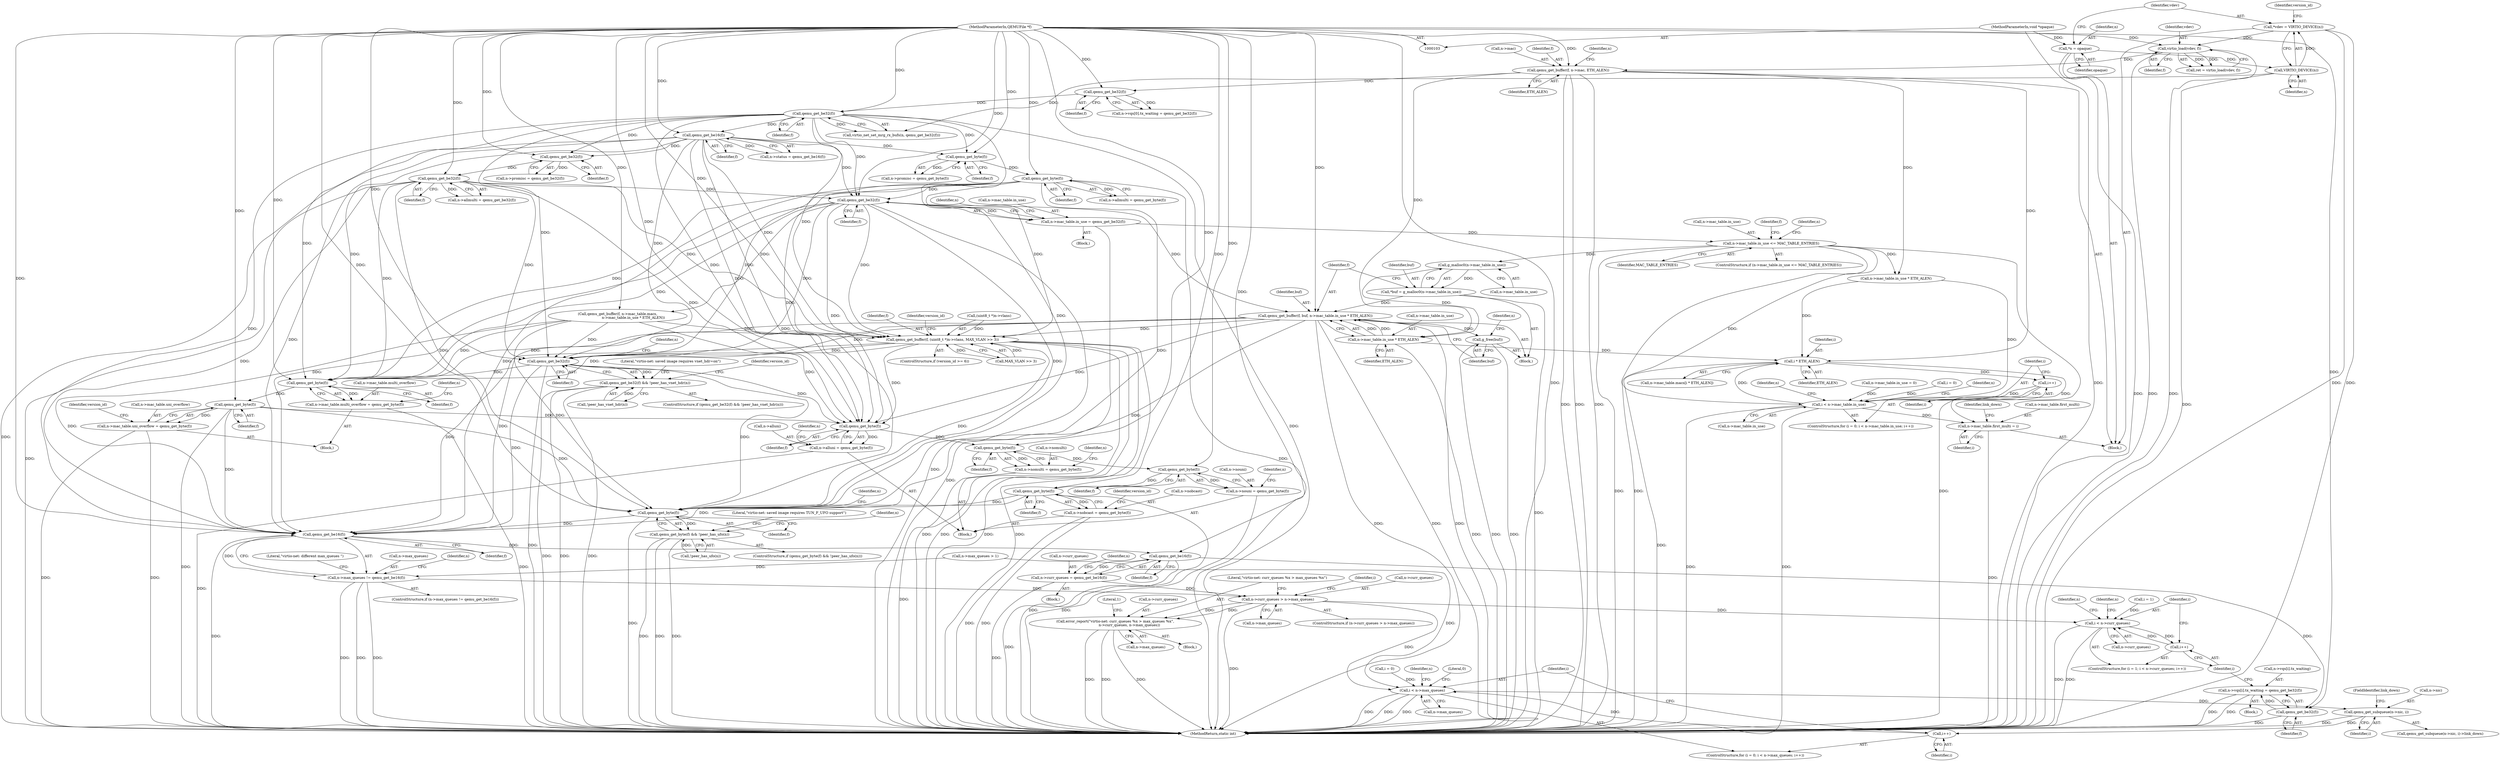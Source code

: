 digraph "0_qemu_eea750a5623ddac7a61982eec8f1c93481857578@API" {
"1000254" [label="(Call,g_malloc0(n->mac_table.in_use))"];
"1000221" [label="(Call,n->mac_table.in_use <= MAC_TABLE_ENTRIES)"];
"1000212" [label="(Call,n->mac_table.in_use = qemu_get_be32(f))"];
"1000218" [label="(Call,qemu_get_be32(f))"];
"1000159" [label="(Call,qemu_get_be32(f))"];
"1000155" [label="(Call,qemu_get_be32(f))"];
"1000141" [label="(Call,qemu_get_buffer(f, n->mac, ETH_ALEN))"];
"1000133" [label="(Call,virtio_load(vdev, f))"];
"1000113" [label="(Call,*vdev = VIRTIO_DEVICE(n))"];
"1000115" [label="(Call,VIRTIO_DEVICE(n))"];
"1000109" [label="(Call,*n = opaque)"];
"1000105" [label="(MethodParameterIn,void *opaque)"];
"1000104" [label="(MethodParameterIn,QEMUFile *f)"];
"1000205" [label="(Call,qemu_get_byte(f))"];
"1000199" [label="(Call,qemu_get_byte(f))"];
"1000169" [label="(Call,qemu_get_be16(f))"];
"1000191" [label="(Call,qemu_get_be32(f))"];
"1000185" [label="(Call,qemu_get_be32(f))"];
"1000252" [label="(Call,*buf = g_malloc0(n->mac_table.in_use))"];
"1000260" [label="(Call,qemu_get_buffer(f, buf, n->mac_table.in_use * ETH_ALEN))"];
"1000270" [label="(Call,g_free(buf))"];
"1000296" [label="(Call,qemu_get_buffer(f, (uint8_t *)n->vlans, MAX_VLAN >> 3))"];
"1000313" [label="(Call,qemu_get_be32(f))"];
"1000312" [label="(Call,qemu_get_be32(f) && !peer_has_vnet_hdr(n))"];
"1000335" [label="(Call,qemu_get_byte(f))"];
"1000329" [label="(Call,n->mac_table.multi_overflow = qemu_get_byte(f))"];
"1000343" [label="(Call,qemu_get_byte(f))"];
"1000337" [label="(Call,n->mac_table.uni_overflow = qemu_get_byte(f))"];
"1000354" [label="(Call,qemu_get_byte(f))"];
"1000350" [label="(Call,n->alluni = qemu_get_byte(f))"];
"1000360" [label="(Call,qemu_get_byte(f))"];
"1000356" [label="(Call,n->nomulti = qemu_get_byte(f))"];
"1000366" [label="(Call,qemu_get_byte(f))"];
"1000362" [label="(Call,n->nouni = qemu_get_byte(f))"];
"1000372" [label="(Call,qemu_get_byte(f))"];
"1000368" [label="(Call,n->nobcast = qemu_get_byte(f))"];
"1000381" [label="(Call,qemu_get_byte(f))"];
"1000380" [label="(Call,qemu_get_byte(f) && !peer_has_ufo(n))"];
"1000404" [label="(Call,qemu_get_be16(f))"];
"1000400" [label="(Call,n->max_queues != qemu_get_be16(f))"];
"1000419" [label="(Call,n->curr_queues > n->max_queues)"];
"1000427" [label="(Call,error_report(\"virtio-net: curr_queues %x > max_queues %x\",\n                         n->curr_queues, n->max_queues))"];
"1000442" [label="(Call,i < n->curr_queues)"];
"1000447" [label="(Call,i++)"];
"1000522" [label="(Call,i < n->max_queues)"];
"1000532" [label="(Call,qemu_get_subqueue(n->nic, i))"];
"1000527" [label="(Call,i++)"];
"1000416" [label="(Call,qemu_get_be16(f))"];
"1000412" [label="(Call,n->curr_queues = qemu_get_be16(f))"];
"1000458" [label="(Call,qemu_get_be32(f))"];
"1000450" [label="(Call,n->vqs[i].tx_waiting = qemu_get_be32(f))"];
"1000263" [label="(Call,n->mac_table.in_use * ETH_ALEN)"];
"1000496" [label="(Call,i * ETH_ALEN)"];
"1000485" [label="(Call,i++)"];
"1000478" [label="(Call,i < n->mac_table.in_use)"];
"1000502" [label="(Call,n->mac_table.first_multi = i)"];
"1000292" [label="(ControlStructure,if (version_id >= 6))"];
"1000326" [label="(Identifier,version_id)"];
"1000385" [label="(Identifier,n)"];
"1000486" [label="(Identifier,i)"];
"1000349" [label="(Block,)"];
"1000220" [label="(ControlStructure,if (n->mac_table.in_use <= MAC_TABLE_ENTRIES))"];
"1000315" [label="(Call,!peer_has_vnet_hdr(n))"];
"1000462" [label="(Identifier,n)"];
"1000311" [label="(ControlStructure,if (qemu_get_be32(f) && !peer_has_vnet_hdr(n)))"];
"1000151" [label="(Identifier,n)"];
"1000186" [label="(Identifier,f)"];
"1000314" [label="(Identifier,f)"];
"1000362" [label="(Call,n->nouni = qemu_get_byte(f))"];
"1000522" [label="(Call,i < n->max_queues)"];
"1000212" [label="(Call,n->mac_table.in_use = qemu_get_be32(f))"];
"1000270" [label="(Call,g_free(buf))"];
"1000381" [label="(Call,qemu_get_byte(f))"];
"1000373" [label="(Identifier,f)"];
"1000380" [label="(Call,qemu_get_byte(f) && !peer_has_ufo(n))"];
"1000498" [label="(Identifier,ETH_ALEN)"];
"1000213" [label="(Call,n->mac_table.in_use)"];
"1000141" [label="(Call,qemu_get_buffer(f, n->mac, ETH_ALEN))"];
"1000505" [label="(Identifier,n)"];
"1000219" [label="(Identifier,f)"];
"1000156" [label="(Identifier,f)"];
"1000271" [label="(Identifier,buf)"];
"1000479" [label="(Identifier,i)"];
"1000404" [label="(Call,qemu_get_be16(f))"];
"1000211" [label="(Block,)"];
"1000146" [label="(Identifier,ETH_ALEN)"];
"1000344" [label="(Identifier,f)"];
"1000541" [label="(MethodReturn,static int)"];
"1000275" [label="(Identifier,n)"];
"1000116" [label="(Identifier,n)"];
"1000426" [label="(Block,)"];
"1000195" [label="(Call,n->promisc = qemu_get_byte(f))"];
"1000454" [label="(Identifier,n)"];
"1000115" [label="(Call,VIRTIO_DEVICE(n))"];
"1000537" [label="(FieldIdentifier,link_down)"];
"1000533" [label="(Call,n->nic)"];
"1000510" [label="(Identifier,link_down)"];
"1000313" [label="(Call,qemu_get_be32(f))"];
"1000114" [label="(Identifier,vdev)"];
"1000170" [label="(Identifier,f)"];
"1000447" [label="(Call,i++)"];
"1000356" [label="(Call,n->nomulti = qemu_get_byte(f))"];
"1000395" [label="(Identifier,n)"];
"1000328" [label="(Block,)"];
"1000379" [label="(ControlStructure,if (qemu_get_byte(f) && !peer_has_ufo(n)))"];
"1000236" [label="(Call,n->mac_table.in_use * ETH_ALEN)"];
"1000123" [label="(Identifier,version_id)"];
"1000227" [label="(Identifier,MAC_TABLE_ENTRIES)"];
"1000503" [label="(Call,n->mac_table.first_multi)"];
"1000247" [label="(Identifier,n)"];
"1000401" [label="(Call,n->max_queues)"];
"1000335" [label="(Call,qemu_get_byte(f))"];
"1000367" [label="(Identifier,f)"];
"1000252" [label="(Call,*buf = g_malloc0(n->mac_table.in_use))"];
"1000143" [label="(Call,n->mac)"];
"1000297" [label="(Identifier,f)"];
"1000398" [label="(Block,)"];
"1000496" [label="(Call,i * ETH_ALEN)"];
"1000205" [label="(Call,qemu_get_byte(f))"];
"1000206" [label="(Identifier,f)"];
"1000458" [label="(Call,qemu_get_be32(f))"];
"1000109" [label="(Call,*n = opaque)"];
"1000414" [label="(Identifier,n)"];
"1000527" [label="(Call,i++)"];
"1000443" [label="(Identifier,i)"];
"1000340" [label="(Identifier,n)"];
"1000432" [label="(Call,n->max_queues)"];
"1000142" [label="(Identifier,f)"];
"1000160" [label="(Identifier,f)"];
"1000169" [label="(Call,qemu_get_be16(f))"];
"1000308" [label="(Identifier,version_id)"];
"1000200" [label="(Identifier,f)"];
"1000264" [label="(Call,n->mac_table.in_use)"];
"1000423" [label="(Call,n->max_queues)"];
"1000451" [label="(Call,n->vqs[i].tx_waiting)"];
"1000428" [label="(Literal,\"virtio-net: curr_queues %x > max_queues %x\")"];
"1000400" [label="(Call,n->max_queues != qemu_get_be16(f))"];
"1000383" [label="(Call,!peer_has_ufo(n))"];
"1000263" [label="(Call,n->mac_table.in_use * ETH_ALEN)"];
"1000438" [label="(ControlStructure,for (i = 1; i < n->curr_queues; i++))"];
"1000343" [label="(Call,qemu_get_byte(f))"];
"1000192" [label="(Identifier,f)"];
"1000260" [label="(Call,qemu_get_buffer(f, buf, n->mac_table.in_use * ETH_ALEN))"];
"1000361" [label="(Identifier,f)"];
"1000405" [label="(Identifier,f)"];
"1000351" [label="(Call,n->alluni)"];
"1000523" [label="(Identifier,i)"];
"1000296" [label="(Call,qemu_get_buffer(f, (uint8_t *)n->vlans, MAX_VLAN >> 3))"];
"1000285" [label="(Call,n->mac_table.in_use = 0)"];
"1000444" [label="(Call,n->curr_queues)"];
"1000497" [label="(Identifier,i)"];
"1000250" [label="(Block,)"];
"1000370" [label="(Identifier,n)"];
"1000224" [label="(Identifier,n)"];
"1000330" [label="(Call,n->mac_table.multi_overflow)"];
"1000437" [label="(Literal,1)"];
"1000490" [label="(Call,n->mac_table.macs[i * ETH_ALEN])"];
"1000427" [label="(Call,error_report(\"virtio-net: curr_queues %x > max_queues %x\",\n                         n->curr_queues, n->max_queues))"];
"1000475" [label="(Call,i = 0)"];
"1000366" [label="(Call,qemu_get_byte(f))"];
"1000540" [label="(Literal,0)"];
"1000360" [label="(Call,qemu_get_byte(f))"];
"1000372" [label="(Call,qemu_get_byte(f))"];
"1000531" [label="(Call,qemu_get_subqueue(n->nic, i)->link_down)"];
"1000222" [label="(Call,n->mac_table.in_use)"];
"1000448" [label="(Identifier,i)"];
"1000157" [label="(Call,virtio_net_set_mrg_rx_bufs(n, qemu_get_be32(f)))"];
"1000155" [label="(Call,qemu_get_be32(f))"];
"1000104" [label="(MethodParameterIn,QEMUFile *f)"];
"1000111" [label="(Identifier,opaque)"];
"1000303" [label="(Call,MAX_VLAN >> 3)"];
"1000485" [label="(Call,i++)"];
"1000110" [label="(Identifier,n)"];
"1000474" [label="(ControlStructure,for (i = 0; i < n->mac_table.in_use; i++))"];
"1000480" [label="(Call,n->mac_table.in_use)"];
"1000337" [label="(Call,n->mac_table.uni_overflow = qemu_get_byte(f))"];
"1000536" [label="(Identifier,i)"];
"1000449" [label="(Block,)"];
"1000147" [label="(Call,n->vqs[0].tx_waiting = qemu_get_be32(f))"];
"1000354" [label="(Call,qemu_get_byte(f))"];
"1000230" [label="(Identifier,f)"];
"1000320" [label="(Literal,\"virtio-net: saved image requires vnet_hdr=on\")"];
"1000376" [label="(Identifier,version_id)"];
"1000393" [label="(Call,n->max_queues > 1)"];
"1000133" [label="(Call,virtio_load(vdev, f))"];
"1000131" [label="(Call,ret = virtio_load(vdev, f))"];
"1000107" [label="(Block,)"];
"1000421" [label="(Identifier,n)"];
"1000532" [label="(Call,qemu_get_subqueue(n->nic, i))"];
"1000347" [label="(Identifier,version_id)"];
"1000329" [label="(Call,n->mac_table.multi_overflow = qemu_get_byte(f))"];
"1000253" [label="(Identifier,buf)"];
"1000338" [label="(Call,n->mac_table.uni_overflow)"];
"1000269" [label="(Identifier,ETH_ALEN)"];
"1000358" [label="(Identifier,n)"];
"1000368" [label="(Call,n->nobcast = qemu_get_byte(f))"];
"1000134" [label="(Identifier,vdev)"];
"1000408" [label="(Literal,\"virtio-net: different max_queues \")"];
"1000420" [label="(Call,n->curr_queues)"];
"1000524" [label="(Call,n->max_queues)"];
"1000417" [label="(Identifier,f)"];
"1000317" [label="(Identifier,n)"];
"1000105" [label="(MethodParameterIn,void *opaque)"];
"1000336" [label="(Identifier,f)"];
"1000262" [label="(Identifier,buf)"];
"1000519" [label="(Call,i = 0)"];
"1000364" [label="(Identifier,n)"];
"1000254" [label="(Call,g_malloc0(n->mac_table.in_use))"];
"1000369" [label="(Call,n->nobcast)"];
"1000439" [label="(Call,i = 1)"];
"1000388" [label="(Literal,\"virtio-net: saved image requires TUN_F_UFO support\")"];
"1000382" [label="(Identifier,f)"];
"1000413" [label="(Call,n->curr_queues)"];
"1000355" [label="(Identifier,f)"];
"1000221" [label="(Call,n->mac_table.in_use <= MAC_TABLE_ENTRIES)"];
"1000191" [label="(Call,qemu_get_be32(f))"];
"1000478" [label="(Call,i < n->mac_table.in_use)"];
"1000416" [label="(Call,qemu_get_be16(f))"];
"1000518" [label="(ControlStructure,for (i = 0; i < n->max_queues; i++))"];
"1000502" [label="(Call,n->mac_table.first_multi = i)"];
"1000165" [label="(Call,n->status = qemu_get_be16(f))"];
"1000113" [label="(Call,*vdev = VIRTIO_DEVICE(n))"];
"1000418" [label="(ControlStructure,if (n->curr_queues > n->max_queues))"];
"1000135" [label="(Identifier,f)"];
"1000298" [label="(Call,(uint8_t *)n->vlans)"];
"1000312" [label="(Call,qemu_get_be32(f) && !peer_has_vnet_hdr(n))"];
"1000419" [label="(Call,n->curr_queues > n->max_queues)"];
"1000229" [label="(Call,qemu_get_buffer(f, n->mac_table.macs,\n                            n->mac_table.in_use * ETH_ALEN))"];
"1000508" [label="(Identifier,i)"];
"1000159" [label="(Call,qemu_get_be32(f))"];
"1000187" [label="(Call,n->allmulti = qemu_get_be32(f))"];
"1000255" [label="(Call,n->mac_table.in_use)"];
"1000429" [label="(Call,n->curr_queues)"];
"1000350" [label="(Call,n->alluni = qemu_get_byte(f))"];
"1000493" [label="(Identifier,n)"];
"1000399" [label="(ControlStructure,if (n->max_queues != qemu_get_be16(f)))"];
"1000201" [label="(Call,n->allmulti = qemu_get_byte(f))"];
"1000528" [label="(Identifier,i)"];
"1000450" [label="(Call,n->vqs[i].tx_waiting = qemu_get_be32(f))"];
"1000261" [label="(Identifier,f)"];
"1000440" [label="(Identifier,i)"];
"1000357" [label="(Call,n->nomulti)"];
"1000218" [label="(Call,qemu_get_be32(f))"];
"1000412" [label="(Call,n->curr_queues = qemu_get_be16(f))"];
"1000459" [label="(Identifier,f)"];
"1000442" [label="(Call,i < n->curr_queues)"];
"1000185" [label="(Call,qemu_get_be32(f))"];
"1000199" [label="(Call,qemu_get_byte(f))"];
"1000363" [label="(Call,n->nouni)"];
"1000534" [label="(Identifier,n)"];
"1000181" [label="(Call,n->promisc = qemu_get_be32(f))"];
"1000254" -> "1000252"  [label="AST: "];
"1000254" -> "1000255"  [label="CFG: "];
"1000255" -> "1000254"  [label="AST: "];
"1000252" -> "1000254"  [label="CFG: "];
"1000254" -> "1000252"  [label="DDG: "];
"1000221" -> "1000254"  [label="DDG: "];
"1000254" -> "1000263"  [label="DDG: "];
"1000221" -> "1000220"  [label="AST: "];
"1000221" -> "1000227"  [label="CFG: "];
"1000222" -> "1000221"  [label="AST: "];
"1000227" -> "1000221"  [label="AST: "];
"1000230" -> "1000221"  [label="CFG: "];
"1000247" -> "1000221"  [label="CFG: "];
"1000221" -> "1000541"  [label="DDG: "];
"1000221" -> "1000541"  [label="DDG: "];
"1000221" -> "1000541"  [label="DDG: "];
"1000212" -> "1000221"  [label="DDG: "];
"1000221" -> "1000236"  [label="DDG: "];
"1000221" -> "1000478"  [label="DDG: "];
"1000212" -> "1000211"  [label="AST: "];
"1000212" -> "1000218"  [label="CFG: "];
"1000213" -> "1000212"  [label="AST: "];
"1000218" -> "1000212"  [label="AST: "];
"1000224" -> "1000212"  [label="CFG: "];
"1000212" -> "1000541"  [label="DDG: "];
"1000218" -> "1000212"  [label="DDG: "];
"1000218" -> "1000219"  [label="CFG: "];
"1000219" -> "1000218"  [label="AST: "];
"1000218" -> "1000541"  [label="DDG: "];
"1000159" -> "1000218"  [label="DDG: "];
"1000205" -> "1000218"  [label="DDG: "];
"1000169" -> "1000218"  [label="DDG: "];
"1000191" -> "1000218"  [label="DDG: "];
"1000104" -> "1000218"  [label="DDG: "];
"1000218" -> "1000229"  [label="DDG: "];
"1000218" -> "1000260"  [label="DDG: "];
"1000218" -> "1000296"  [label="DDG: "];
"1000218" -> "1000313"  [label="DDG: "];
"1000218" -> "1000335"  [label="DDG: "];
"1000218" -> "1000354"  [label="DDG: "];
"1000218" -> "1000381"  [label="DDG: "];
"1000218" -> "1000404"  [label="DDG: "];
"1000159" -> "1000157"  [label="AST: "];
"1000159" -> "1000160"  [label="CFG: "];
"1000160" -> "1000159"  [label="AST: "];
"1000157" -> "1000159"  [label="CFG: "];
"1000159" -> "1000541"  [label="DDG: "];
"1000159" -> "1000157"  [label="DDG: "];
"1000155" -> "1000159"  [label="DDG: "];
"1000104" -> "1000159"  [label="DDG: "];
"1000159" -> "1000169"  [label="DDG: "];
"1000159" -> "1000185"  [label="DDG: "];
"1000159" -> "1000199"  [label="DDG: "];
"1000159" -> "1000296"  [label="DDG: "];
"1000159" -> "1000313"  [label="DDG: "];
"1000159" -> "1000335"  [label="DDG: "];
"1000159" -> "1000354"  [label="DDG: "];
"1000159" -> "1000381"  [label="DDG: "];
"1000159" -> "1000404"  [label="DDG: "];
"1000155" -> "1000147"  [label="AST: "];
"1000155" -> "1000156"  [label="CFG: "];
"1000156" -> "1000155"  [label="AST: "];
"1000147" -> "1000155"  [label="CFG: "];
"1000155" -> "1000147"  [label="DDG: "];
"1000141" -> "1000155"  [label="DDG: "];
"1000104" -> "1000155"  [label="DDG: "];
"1000141" -> "1000107"  [label="AST: "];
"1000141" -> "1000146"  [label="CFG: "];
"1000142" -> "1000141"  [label="AST: "];
"1000143" -> "1000141"  [label="AST: "];
"1000146" -> "1000141"  [label="AST: "];
"1000151" -> "1000141"  [label="CFG: "];
"1000141" -> "1000541"  [label="DDG: "];
"1000141" -> "1000541"  [label="DDG: "];
"1000141" -> "1000541"  [label="DDG: "];
"1000133" -> "1000141"  [label="DDG: "];
"1000104" -> "1000141"  [label="DDG: "];
"1000141" -> "1000236"  [label="DDG: "];
"1000141" -> "1000263"  [label="DDG: "];
"1000141" -> "1000496"  [label="DDG: "];
"1000133" -> "1000131"  [label="AST: "];
"1000133" -> "1000135"  [label="CFG: "];
"1000134" -> "1000133"  [label="AST: "];
"1000135" -> "1000133"  [label="AST: "];
"1000131" -> "1000133"  [label="CFG: "];
"1000133" -> "1000541"  [label="DDG: "];
"1000133" -> "1000541"  [label="DDG: "];
"1000133" -> "1000131"  [label="DDG: "];
"1000133" -> "1000131"  [label="DDG: "];
"1000113" -> "1000133"  [label="DDG: "];
"1000104" -> "1000133"  [label="DDG: "];
"1000113" -> "1000107"  [label="AST: "];
"1000113" -> "1000115"  [label="CFG: "];
"1000114" -> "1000113"  [label="AST: "];
"1000115" -> "1000113"  [label="AST: "];
"1000123" -> "1000113"  [label="CFG: "];
"1000113" -> "1000541"  [label="DDG: "];
"1000113" -> "1000541"  [label="DDG: "];
"1000115" -> "1000113"  [label="DDG: "];
"1000115" -> "1000116"  [label="CFG: "];
"1000116" -> "1000115"  [label="AST: "];
"1000115" -> "1000541"  [label="DDG: "];
"1000109" -> "1000115"  [label="DDG: "];
"1000115" -> "1000157"  [label="DDG: "];
"1000109" -> "1000107"  [label="AST: "];
"1000109" -> "1000111"  [label="CFG: "];
"1000110" -> "1000109"  [label="AST: "];
"1000111" -> "1000109"  [label="AST: "];
"1000114" -> "1000109"  [label="CFG: "];
"1000109" -> "1000541"  [label="DDG: "];
"1000105" -> "1000109"  [label="DDG: "];
"1000105" -> "1000103"  [label="AST: "];
"1000105" -> "1000541"  [label="DDG: "];
"1000104" -> "1000103"  [label="AST: "];
"1000104" -> "1000541"  [label="DDG: "];
"1000104" -> "1000169"  [label="DDG: "];
"1000104" -> "1000185"  [label="DDG: "];
"1000104" -> "1000191"  [label="DDG: "];
"1000104" -> "1000199"  [label="DDG: "];
"1000104" -> "1000205"  [label="DDG: "];
"1000104" -> "1000229"  [label="DDG: "];
"1000104" -> "1000260"  [label="DDG: "];
"1000104" -> "1000296"  [label="DDG: "];
"1000104" -> "1000313"  [label="DDG: "];
"1000104" -> "1000335"  [label="DDG: "];
"1000104" -> "1000343"  [label="DDG: "];
"1000104" -> "1000354"  [label="DDG: "];
"1000104" -> "1000360"  [label="DDG: "];
"1000104" -> "1000366"  [label="DDG: "];
"1000104" -> "1000372"  [label="DDG: "];
"1000104" -> "1000381"  [label="DDG: "];
"1000104" -> "1000404"  [label="DDG: "];
"1000104" -> "1000416"  [label="DDG: "];
"1000104" -> "1000458"  [label="DDG: "];
"1000205" -> "1000201"  [label="AST: "];
"1000205" -> "1000206"  [label="CFG: "];
"1000206" -> "1000205"  [label="AST: "];
"1000201" -> "1000205"  [label="CFG: "];
"1000205" -> "1000541"  [label="DDG: "];
"1000205" -> "1000201"  [label="DDG: "];
"1000199" -> "1000205"  [label="DDG: "];
"1000205" -> "1000296"  [label="DDG: "];
"1000205" -> "1000313"  [label="DDG: "];
"1000205" -> "1000335"  [label="DDG: "];
"1000205" -> "1000354"  [label="DDG: "];
"1000205" -> "1000381"  [label="DDG: "];
"1000205" -> "1000404"  [label="DDG: "];
"1000199" -> "1000195"  [label="AST: "];
"1000199" -> "1000200"  [label="CFG: "];
"1000200" -> "1000199"  [label="AST: "];
"1000195" -> "1000199"  [label="CFG: "];
"1000199" -> "1000195"  [label="DDG: "];
"1000169" -> "1000199"  [label="DDG: "];
"1000169" -> "1000165"  [label="AST: "];
"1000169" -> "1000170"  [label="CFG: "];
"1000170" -> "1000169"  [label="AST: "];
"1000165" -> "1000169"  [label="CFG: "];
"1000169" -> "1000541"  [label="DDG: "];
"1000169" -> "1000165"  [label="DDG: "];
"1000169" -> "1000185"  [label="DDG: "];
"1000169" -> "1000296"  [label="DDG: "];
"1000169" -> "1000313"  [label="DDG: "];
"1000169" -> "1000335"  [label="DDG: "];
"1000169" -> "1000354"  [label="DDG: "];
"1000169" -> "1000381"  [label="DDG: "];
"1000169" -> "1000404"  [label="DDG: "];
"1000191" -> "1000187"  [label="AST: "];
"1000191" -> "1000192"  [label="CFG: "];
"1000192" -> "1000191"  [label="AST: "];
"1000187" -> "1000191"  [label="CFG: "];
"1000191" -> "1000541"  [label="DDG: "];
"1000191" -> "1000187"  [label="DDG: "];
"1000185" -> "1000191"  [label="DDG: "];
"1000191" -> "1000296"  [label="DDG: "];
"1000191" -> "1000313"  [label="DDG: "];
"1000191" -> "1000335"  [label="DDG: "];
"1000191" -> "1000354"  [label="DDG: "];
"1000191" -> "1000381"  [label="DDG: "];
"1000191" -> "1000404"  [label="DDG: "];
"1000185" -> "1000181"  [label="AST: "];
"1000185" -> "1000186"  [label="CFG: "];
"1000186" -> "1000185"  [label="AST: "];
"1000181" -> "1000185"  [label="CFG: "];
"1000185" -> "1000181"  [label="DDG: "];
"1000252" -> "1000250"  [label="AST: "];
"1000253" -> "1000252"  [label="AST: "];
"1000261" -> "1000252"  [label="CFG: "];
"1000252" -> "1000541"  [label="DDG: "];
"1000252" -> "1000260"  [label="DDG: "];
"1000260" -> "1000250"  [label="AST: "];
"1000260" -> "1000263"  [label="CFG: "];
"1000261" -> "1000260"  [label="AST: "];
"1000262" -> "1000260"  [label="AST: "];
"1000263" -> "1000260"  [label="AST: "];
"1000271" -> "1000260"  [label="CFG: "];
"1000260" -> "1000541"  [label="DDG: "];
"1000260" -> "1000541"  [label="DDG: "];
"1000260" -> "1000541"  [label="DDG: "];
"1000263" -> "1000260"  [label="DDG: "];
"1000263" -> "1000260"  [label="DDG: "];
"1000260" -> "1000270"  [label="DDG: "];
"1000260" -> "1000296"  [label="DDG: "];
"1000260" -> "1000313"  [label="DDG: "];
"1000260" -> "1000335"  [label="DDG: "];
"1000260" -> "1000354"  [label="DDG: "];
"1000260" -> "1000381"  [label="DDG: "];
"1000260" -> "1000404"  [label="DDG: "];
"1000270" -> "1000250"  [label="AST: "];
"1000270" -> "1000271"  [label="CFG: "];
"1000271" -> "1000270"  [label="AST: "];
"1000275" -> "1000270"  [label="CFG: "];
"1000270" -> "1000541"  [label="DDG: "];
"1000270" -> "1000541"  [label="DDG: "];
"1000296" -> "1000292"  [label="AST: "];
"1000296" -> "1000303"  [label="CFG: "];
"1000297" -> "1000296"  [label="AST: "];
"1000298" -> "1000296"  [label="AST: "];
"1000303" -> "1000296"  [label="AST: "];
"1000308" -> "1000296"  [label="CFG: "];
"1000296" -> "1000541"  [label="DDG: "];
"1000296" -> "1000541"  [label="DDG: "];
"1000296" -> "1000541"  [label="DDG: "];
"1000296" -> "1000541"  [label="DDG: "];
"1000229" -> "1000296"  [label="DDG: "];
"1000298" -> "1000296"  [label="DDG: "];
"1000303" -> "1000296"  [label="DDG: "];
"1000303" -> "1000296"  [label="DDG: "];
"1000296" -> "1000313"  [label="DDG: "];
"1000296" -> "1000335"  [label="DDG: "];
"1000296" -> "1000354"  [label="DDG: "];
"1000296" -> "1000381"  [label="DDG: "];
"1000296" -> "1000404"  [label="DDG: "];
"1000313" -> "1000312"  [label="AST: "];
"1000313" -> "1000314"  [label="CFG: "];
"1000314" -> "1000313"  [label="AST: "];
"1000317" -> "1000313"  [label="CFG: "];
"1000312" -> "1000313"  [label="CFG: "];
"1000313" -> "1000541"  [label="DDG: "];
"1000313" -> "1000312"  [label="DDG: "];
"1000229" -> "1000313"  [label="DDG: "];
"1000313" -> "1000335"  [label="DDG: "];
"1000313" -> "1000354"  [label="DDG: "];
"1000313" -> "1000381"  [label="DDG: "];
"1000313" -> "1000404"  [label="DDG: "];
"1000312" -> "1000311"  [label="AST: "];
"1000312" -> "1000315"  [label="CFG: "];
"1000315" -> "1000312"  [label="AST: "];
"1000320" -> "1000312"  [label="CFG: "];
"1000326" -> "1000312"  [label="CFG: "];
"1000312" -> "1000541"  [label="DDG: "];
"1000312" -> "1000541"  [label="DDG: "];
"1000312" -> "1000541"  [label="DDG: "];
"1000315" -> "1000312"  [label="DDG: "];
"1000335" -> "1000329"  [label="AST: "];
"1000335" -> "1000336"  [label="CFG: "];
"1000336" -> "1000335"  [label="AST: "];
"1000329" -> "1000335"  [label="CFG: "];
"1000335" -> "1000329"  [label="DDG: "];
"1000229" -> "1000335"  [label="DDG: "];
"1000335" -> "1000343"  [label="DDG: "];
"1000329" -> "1000328"  [label="AST: "];
"1000330" -> "1000329"  [label="AST: "];
"1000340" -> "1000329"  [label="CFG: "];
"1000329" -> "1000541"  [label="DDG: "];
"1000343" -> "1000337"  [label="AST: "];
"1000343" -> "1000344"  [label="CFG: "];
"1000344" -> "1000343"  [label="AST: "];
"1000337" -> "1000343"  [label="CFG: "];
"1000343" -> "1000541"  [label="DDG: "];
"1000343" -> "1000337"  [label="DDG: "];
"1000343" -> "1000354"  [label="DDG: "];
"1000343" -> "1000381"  [label="DDG: "];
"1000343" -> "1000404"  [label="DDG: "];
"1000337" -> "1000328"  [label="AST: "];
"1000338" -> "1000337"  [label="AST: "];
"1000347" -> "1000337"  [label="CFG: "];
"1000337" -> "1000541"  [label="DDG: "];
"1000337" -> "1000541"  [label="DDG: "];
"1000354" -> "1000350"  [label="AST: "];
"1000354" -> "1000355"  [label="CFG: "];
"1000355" -> "1000354"  [label="AST: "];
"1000350" -> "1000354"  [label="CFG: "];
"1000354" -> "1000350"  [label="DDG: "];
"1000229" -> "1000354"  [label="DDG: "];
"1000354" -> "1000360"  [label="DDG: "];
"1000350" -> "1000349"  [label="AST: "];
"1000351" -> "1000350"  [label="AST: "];
"1000358" -> "1000350"  [label="CFG: "];
"1000350" -> "1000541"  [label="DDG: "];
"1000360" -> "1000356"  [label="AST: "];
"1000360" -> "1000361"  [label="CFG: "];
"1000361" -> "1000360"  [label="AST: "];
"1000356" -> "1000360"  [label="CFG: "];
"1000360" -> "1000356"  [label="DDG: "];
"1000360" -> "1000366"  [label="DDG: "];
"1000356" -> "1000349"  [label="AST: "];
"1000357" -> "1000356"  [label="AST: "];
"1000364" -> "1000356"  [label="CFG: "];
"1000356" -> "1000541"  [label="DDG: "];
"1000366" -> "1000362"  [label="AST: "];
"1000366" -> "1000367"  [label="CFG: "];
"1000367" -> "1000366"  [label="AST: "];
"1000362" -> "1000366"  [label="CFG: "];
"1000366" -> "1000362"  [label="DDG: "];
"1000366" -> "1000372"  [label="DDG: "];
"1000362" -> "1000349"  [label="AST: "];
"1000363" -> "1000362"  [label="AST: "];
"1000370" -> "1000362"  [label="CFG: "];
"1000362" -> "1000541"  [label="DDG: "];
"1000372" -> "1000368"  [label="AST: "];
"1000372" -> "1000373"  [label="CFG: "];
"1000373" -> "1000372"  [label="AST: "];
"1000368" -> "1000372"  [label="CFG: "];
"1000372" -> "1000541"  [label="DDG: "];
"1000372" -> "1000368"  [label="DDG: "];
"1000372" -> "1000381"  [label="DDG: "];
"1000372" -> "1000404"  [label="DDG: "];
"1000368" -> "1000349"  [label="AST: "];
"1000369" -> "1000368"  [label="AST: "];
"1000376" -> "1000368"  [label="CFG: "];
"1000368" -> "1000541"  [label="DDG: "];
"1000368" -> "1000541"  [label="DDG: "];
"1000381" -> "1000380"  [label="AST: "];
"1000381" -> "1000382"  [label="CFG: "];
"1000382" -> "1000381"  [label="AST: "];
"1000385" -> "1000381"  [label="CFG: "];
"1000380" -> "1000381"  [label="CFG: "];
"1000381" -> "1000541"  [label="DDG: "];
"1000381" -> "1000380"  [label="DDG: "];
"1000229" -> "1000381"  [label="DDG: "];
"1000381" -> "1000404"  [label="DDG: "];
"1000380" -> "1000379"  [label="AST: "];
"1000380" -> "1000383"  [label="CFG: "];
"1000383" -> "1000380"  [label="AST: "];
"1000388" -> "1000380"  [label="CFG: "];
"1000395" -> "1000380"  [label="CFG: "];
"1000380" -> "1000541"  [label="DDG: "];
"1000380" -> "1000541"  [label="DDG: "];
"1000380" -> "1000541"  [label="DDG: "];
"1000383" -> "1000380"  [label="DDG: "];
"1000404" -> "1000400"  [label="AST: "];
"1000404" -> "1000405"  [label="CFG: "];
"1000405" -> "1000404"  [label="AST: "];
"1000400" -> "1000404"  [label="CFG: "];
"1000404" -> "1000541"  [label="DDG: "];
"1000404" -> "1000400"  [label="DDG: "];
"1000229" -> "1000404"  [label="DDG: "];
"1000404" -> "1000416"  [label="DDG: "];
"1000400" -> "1000399"  [label="AST: "];
"1000401" -> "1000400"  [label="AST: "];
"1000408" -> "1000400"  [label="CFG: "];
"1000414" -> "1000400"  [label="CFG: "];
"1000400" -> "1000541"  [label="DDG: "];
"1000400" -> "1000541"  [label="DDG: "];
"1000400" -> "1000541"  [label="DDG: "];
"1000393" -> "1000400"  [label="DDG: "];
"1000400" -> "1000419"  [label="DDG: "];
"1000419" -> "1000418"  [label="AST: "];
"1000419" -> "1000423"  [label="CFG: "];
"1000420" -> "1000419"  [label="AST: "];
"1000423" -> "1000419"  [label="AST: "];
"1000428" -> "1000419"  [label="CFG: "];
"1000440" -> "1000419"  [label="CFG: "];
"1000419" -> "1000541"  [label="DDG: "];
"1000412" -> "1000419"  [label="DDG: "];
"1000419" -> "1000427"  [label="DDG: "];
"1000419" -> "1000427"  [label="DDG: "];
"1000419" -> "1000442"  [label="DDG: "];
"1000419" -> "1000522"  [label="DDG: "];
"1000427" -> "1000426"  [label="AST: "];
"1000427" -> "1000432"  [label="CFG: "];
"1000428" -> "1000427"  [label="AST: "];
"1000429" -> "1000427"  [label="AST: "];
"1000432" -> "1000427"  [label="AST: "];
"1000437" -> "1000427"  [label="CFG: "];
"1000427" -> "1000541"  [label="DDG: "];
"1000427" -> "1000541"  [label="DDG: "];
"1000427" -> "1000541"  [label="DDG: "];
"1000442" -> "1000438"  [label="AST: "];
"1000442" -> "1000444"  [label="CFG: "];
"1000443" -> "1000442"  [label="AST: "];
"1000444" -> "1000442"  [label="AST: "];
"1000454" -> "1000442"  [label="CFG: "];
"1000462" -> "1000442"  [label="CFG: "];
"1000442" -> "1000541"  [label="DDG: "];
"1000442" -> "1000541"  [label="DDG: "];
"1000439" -> "1000442"  [label="DDG: "];
"1000447" -> "1000442"  [label="DDG: "];
"1000442" -> "1000447"  [label="DDG: "];
"1000447" -> "1000438"  [label="AST: "];
"1000447" -> "1000448"  [label="CFG: "];
"1000448" -> "1000447"  [label="AST: "];
"1000443" -> "1000447"  [label="CFG: "];
"1000522" -> "1000518"  [label="AST: "];
"1000522" -> "1000524"  [label="CFG: "];
"1000523" -> "1000522"  [label="AST: "];
"1000524" -> "1000522"  [label="AST: "];
"1000534" -> "1000522"  [label="CFG: "];
"1000540" -> "1000522"  [label="CFG: "];
"1000522" -> "1000541"  [label="DDG: "];
"1000522" -> "1000541"  [label="DDG: "];
"1000522" -> "1000541"  [label="DDG: "];
"1000519" -> "1000522"  [label="DDG: "];
"1000527" -> "1000522"  [label="DDG: "];
"1000393" -> "1000522"  [label="DDG: "];
"1000522" -> "1000532"  [label="DDG: "];
"1000532" -> "1000531"  [label="AST: "];
"1000532" -> "1000536"  [label="CFG: "];
"1000533" -> "1000532"  [label="AST: "];
"1000536" -> "1000532"  [label="AST: "];
"1000537" -> "1000532"  [label="CFG: "];
"1000532" -> "1000541"  [label="DDG: "];
"1000532" -> "1000527"  [label="DDG: "];
"1000527" -> "1000518"  [label="AST: "];
"1000527" -> "1000528"  [label="CFG: "];
"1000528" -> "1000527"  [label="AST: "];
"1000523" -> "1000527"  [label="CFG: "];
"1000416" -> "1000412"  [label="AST: "];
"1000416" -> "1000417"  [label="CFG: "];
"1000417" -> "1000416"  [label="AST: "];
"1000412" -> "1000416"  [label="CFG: "];
"1000416" -> "1000541"  [label="DDG: "];
"1000416" -> "1000412"  [label="DDG: "];
"1000416" -> "1000458"  [label="DDG: "];
"1000412" -> "1000398"  [label="AST: "];
"1000413" -> "1000412"  [label="AST: "];
"1000421" -> "1000412"  [label="CFG: "];
"1000412" -> "1000541"  [label="DDG: "];
"1000458" -> "1000450"  [label="AST: "];
"1000458" -> "1000459"  [label="CFG: "];
"1000459" -> "1000458"  [label="AST: "];
"1000450" -> "1000458"  [label="CFG: "];
"1000458" -> "1000541"  [label="DDG: "];
"1000458" -> "1000450"  [label="DDG: "];
"1000450" -> "1000449"  [label="AST: "];
"1000451" -> "1000450"  [label="AST: "];
"1000448" -> "1000450"  [label="CFG: "];
"1000450" -> "1000541"  [label="DDG: "];
"1000450" -> "1000541"  [label="DDG: "];
"1000263" -> "1000269"  [label="CFG: "];
"1000264" -> "1000263"  [label="AST: "];
"1000269" -> "1000263"  [label="AST: "];
"1000263" -> "1000541"  [label="DDG: "];
"1000263" -> "1000496"  [label="DDG: "];
"1000496" -> "1000490"  [label="AST: "];
"1000496" -> "1000498"  [label="CFG: "];
"1000497" -> "1000496"  [label="AST: "];
"1000498" -> "1000496"  [label="AST: "];
"1000490" -> "1000496"  [label="CFG: "];
"1000496" -> "1000541"  [label="DDG: "];
"1000496" -> "1000485"  [label="DDG: "];
"1000478" -> "1000496"  [label="DDG: "];
"1000236" -> "1000496"  [label="DDG: "];
"1000496" -> "1000502"  [label="DDG: "];
"1000485" -> "1000474"  [label="AST: "];
"1000485" -> "1000486"  [label="CFG: "];
"1000486" -> "1000485"  [label="AST: "];
"1000479" -> "1000485"  [label="CFG: "];
"1000485" -> "1000478"  [label="DDG: "];
"1000478" -> "1000474"  [label="AST: "];
"1000478" -> "1000480"  [label="CFG: "];
"1000479" -> "1000478"  [label="AST: "];
"1000480" -> "1000478"  [label="AST: "];
"1000493" -> "1000478"  [label="CFG: "];
"1000505" -> "1000478"  [label="CFG: "];
"1000478" -> "1000541"  [label="DDG: "];
"1000478" -> "1000541"  [label="DDG: "];
"1000475" -> "1000478"  [label="DDG: "];
"1000285" -> "1000478"  [label="DDG: "];
"1000236" -> "1000478"  [label="DDG: "];
"1000478" -> "1000502"  [label="DDG: "];
"1000502" -> "1000107"  [label="AST: "];
"1000502" -> "1000508"  [label="CFG: "];
"1000503" -> "1000502"  [label="AST: "];
"1000508" -> "1000502"  [label="AST: "];
"1000510" -> "1000502"  [label="CFG: "];
"1000502" -> "1000541"  [label="DDG: "];
}
